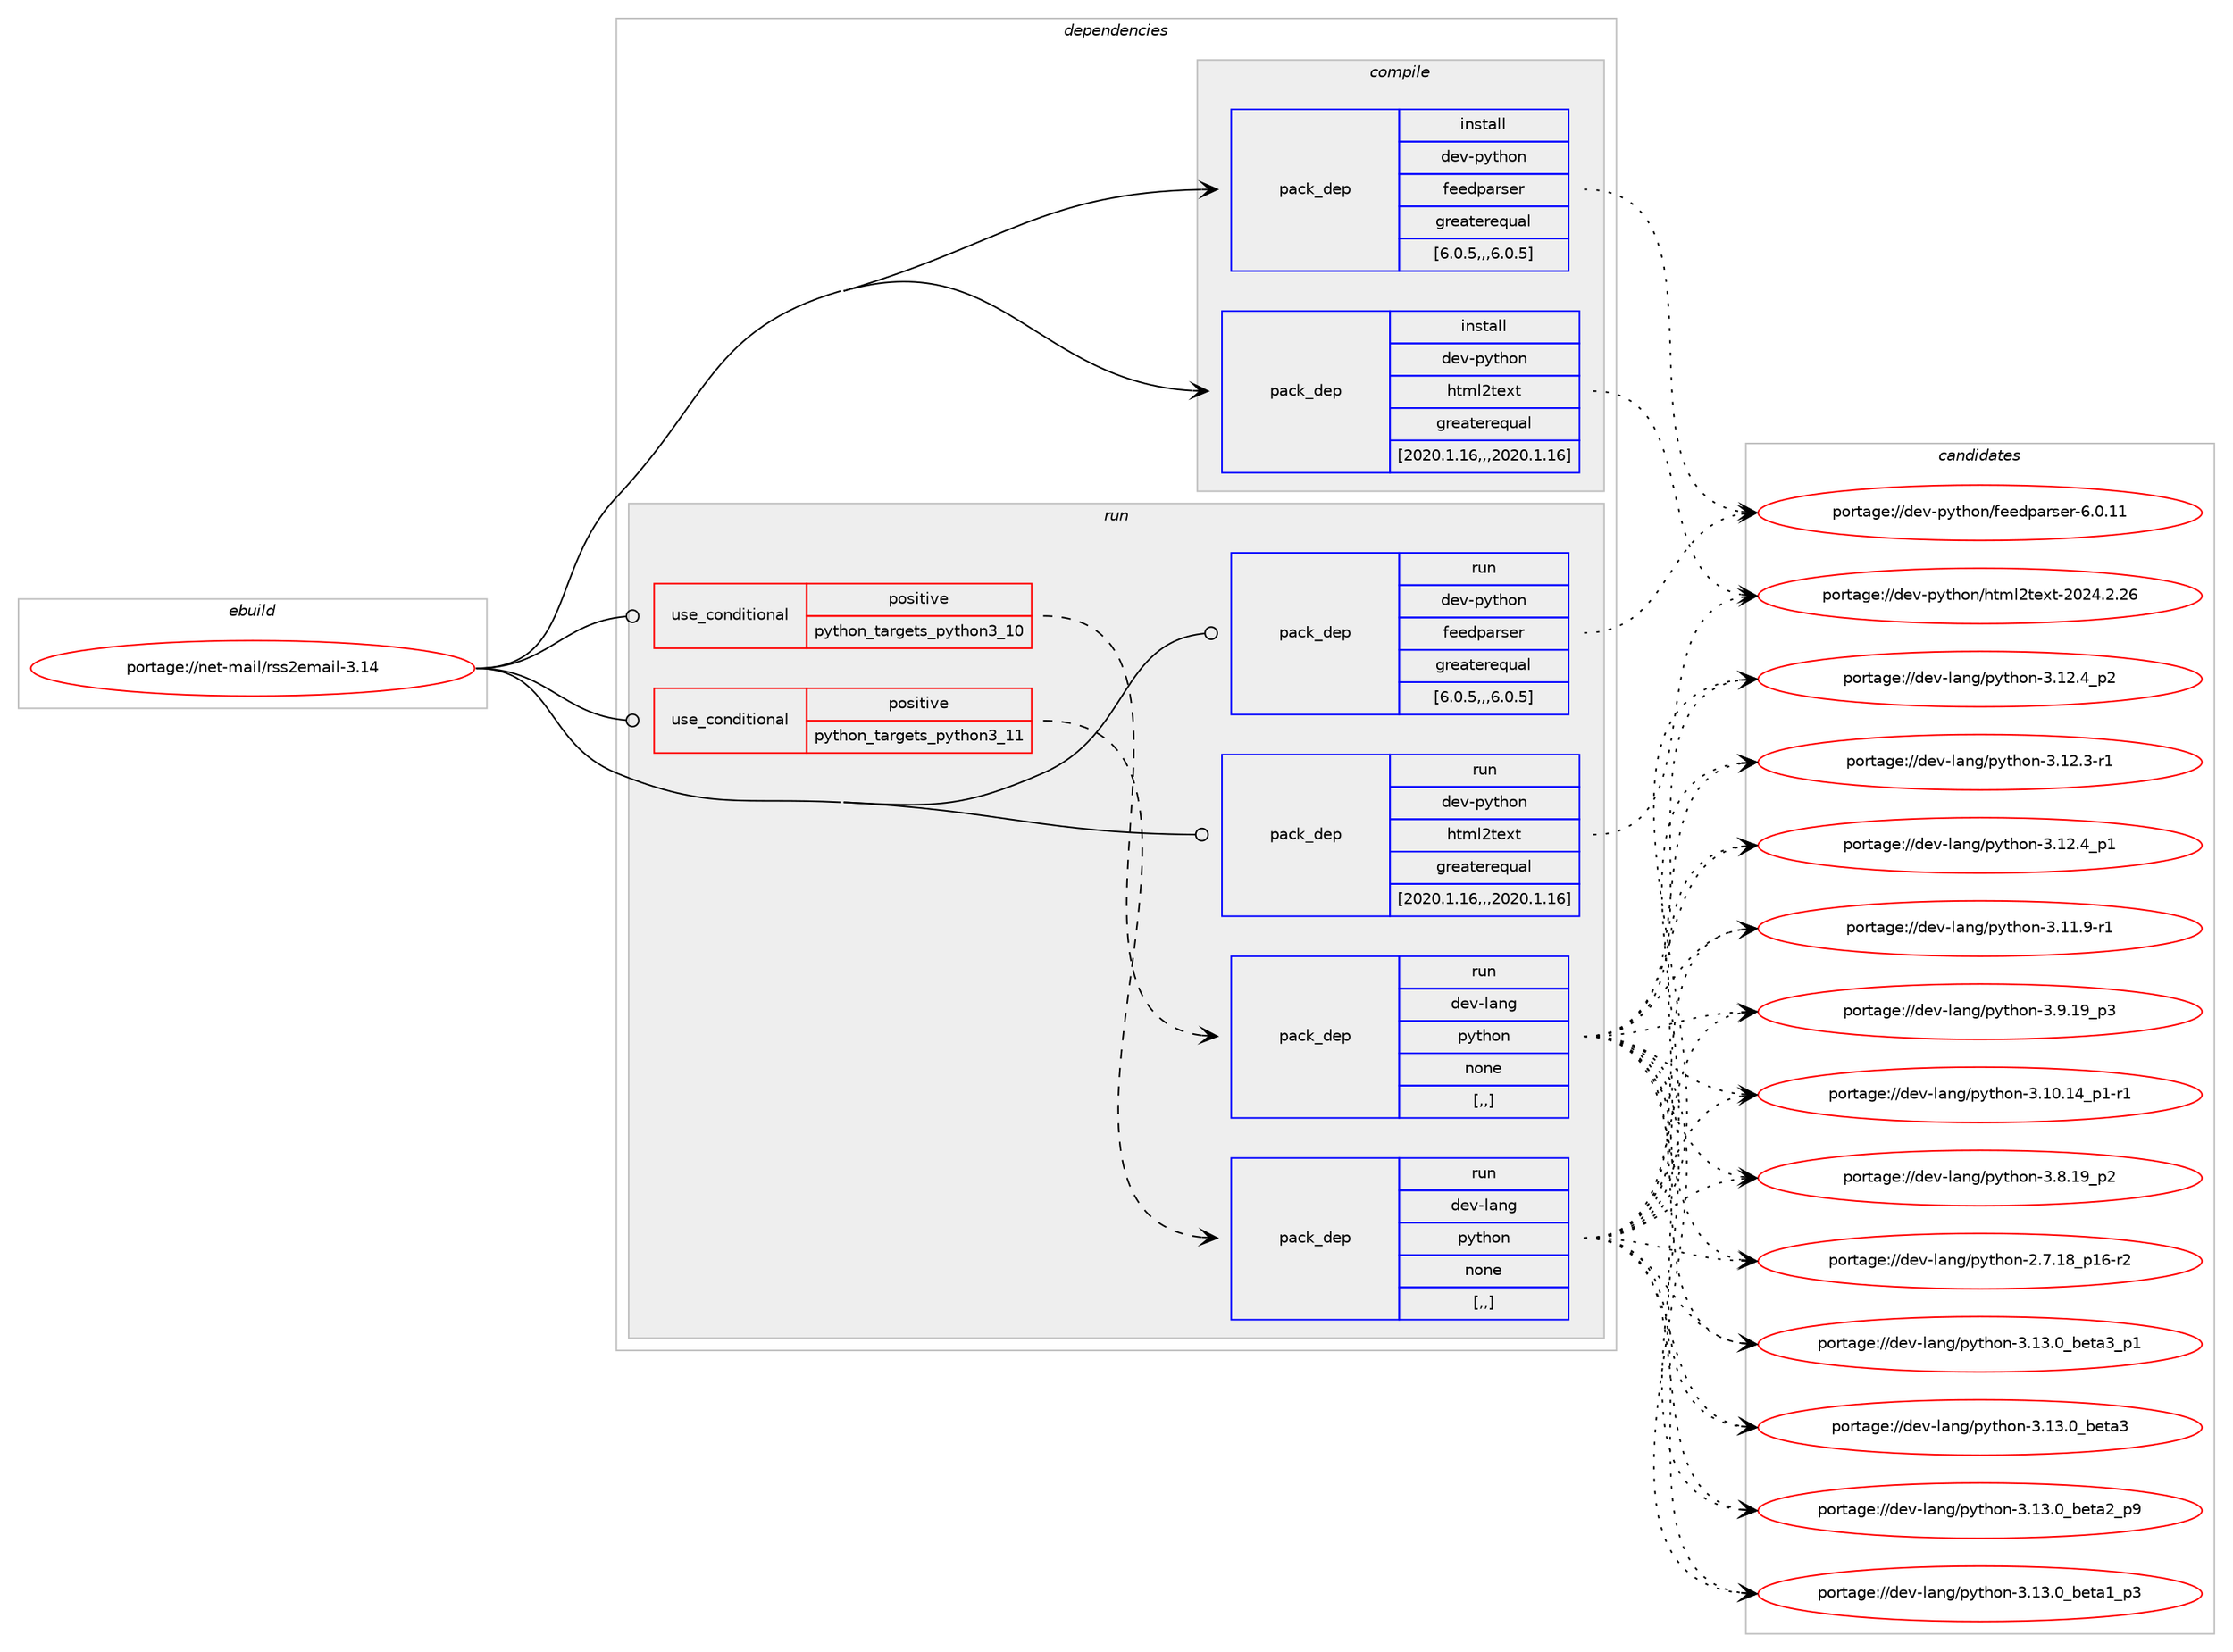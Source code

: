 digraph prolog {

# *************
# Graph options
# *************

newrank=true;
concentrate=true;
compound=true;
graph [rankdir=LR,fontname=Helvetica,fontsize=10,ranksep=1.5];#, ranksep=2.5, nodesep=0.2];
edge  [arrowhead=vee];
node  [fontname=Helvetica,fontsize=10];

# **********
# The ebuild
# **********

subgraph cluster_leftcol {
color=gray;
label=<<i>ebuild</i>>;
id [label="portage://net-mail/rss2email-3.14", color=red, width=4, href="../net-mail/rss2email-3.14.svg"];
}

# ****************
# The dependencies
# ****************

subgraph cluster_midcol {
color=gray;
label=<<i>dependencies</i>>;
subgraph cluster_compile {
fillcolor="#eeeeee";
style=filled;
label=<<i>compile</i>>;
subgraph pack265586 {
dependency363308 [label=<<TABLE BORDER="0" CELLBORDER="1" CELLSPACING="0" CELLPADDING="4" WIDTH="220"><TR><TD ROWSPAN="6" CELLPADDING="30">pack_dep</TD></TR><TR><TD WIDTH="110">install</TD></TR><TR><TD>dev-python</TD></TR><TR><TD>feedparser</TD></TR><TR><TD>greaterequal</TD></TR><TR><TD>[6.0.5,,,6.0.5]</TD></TR></TABLE>>, shape=none, color=blue];
}
id:e -> dependency363308:w [weight=20,style="solid",arrowhead="vee"];
subgraph pack265587 {
dependency363309 [label=<<TABLE BORDER="0" CELLBORDER="1" CELLSPACING="0" CELLPADDING="4" WIDTH="220"><TR><TD ROWSPAN="6" CELLPADDING="30">pack_dep</TD></TR><TR><TD WIDTH="110">install</TD></TR><TR><TD>dev-python</TD></TR><TR><TD>html2text</TD></TR><TR><TD>greaterequal</TD></TR><TR><TD>[2020.1.16,,,2020.1.16]</TD></TR></TABLE>>, shape=none, color=blue];
}
id:e -> dependency363309:w [weight=20,style="solid",arrowhead="vee"];
}
subgraph cluster_compileandrun {
fillcolor="#eeeeee";
style=filled;
label=<<i>compile and run</i>>;
}
subgraph cluster_run {
fillcolor="#eeeeee";
style=filled;
label=<<i>run</i>>;
subgraph cond95043 {
dependency363310 [label=<<TABLE BORDER="0" CELLBORDER="1" CELLSPACING="0" CELLPADDING="4"><TR><TD ROWSPAN="3" CELLPADDING="10">use_conditional</TD></TR><TR><TD>positive</TD></TR><TR><TD>python_targets_python3_10</TD></TR></TABLE>>, shape=none, color=red];
subgraph pack265588 {
dependency363311 [label=<<TABLE BORDER="0" CELLBORDER="1" CELLSPACING="0" CELLPADDING="4" WIDTH="220"><TR><TD ROWSPAN="6" CELLPADDING="30">pack_dep</TD></TR><TR><TD WIDTH="110">run</TD></TR><TR><TD>dev-lang</TD></TR><TR><TD>python</TD></TR><TR><TD>none</TD></TR><TR><TD>[,,]</TD></TR></TABLE>>, shape=none, color=blue];
}
dependency363310:e -> dependency363311:w [weight=20,style="dashed",arrowhead="vee"];
}
id:e -> dependency363310:w [weight=20,style="solid",arrowhead="odot"];
subgraph cond95044 {
dependency363312 [label=<<TABLE BORDER="0" CELLBORDER="1" CELLSPACING="0" CELLPADDING="4"><TR><TD ROWSPAN="3" CELLPADDING="10">use_conditional</TD></TR><TR><TD>positive</TD></TR><TR><TD>python_targets_python3_11</TD></TR></TABLE>>, shape=none, color=red];
subgraph pack265589 {
dependency363313 [label=<<TABLE BORDER="0" CELLBORDER="1" CELLSPACING="0" CELLPADDING="4" WIDTH="220"><TR><TD ROWSPAN="6" CELLPADDING="30">pack_dep</TD></TR><TR><TD WIDTH="110">run</TD></TR><TR><TD>dev-lang</TD></TR><TR><TD>python</TD></TR><TR><TD>none</TD></TR><TR><TD>[,,]</TD></TR></TABLE>>, shape=none, color=blue];
}
dependency363312:e -> dependency363313:w [weight=20,style="dashed",arrowhead="vee"];
}
id:e -> dependency363312:w [weight=20,style="solid",arrowhead="odot"];
subgraph pack265590 {
dependency363314 [label=<<TABLE BORDER="0" CELLBORDER="1" CELLSPACING="0" CELLPADDING="4" WIDTH="220"><TR><TD ROWSPAN="6" CELLPADDING="30">pack_dep</TD></TR><TR><TD WIDTH="110">run</TD></TR><TR><TD>dev-python</TD></TR><TR><TD>feedparser</TD></TR><TR><TD>greaterequal</TD></TR><TR><TD>[6.0.5,,,6.0.5]</TD></TR></TABLE>>, shape=none, color=blue];
}
id:e -> dependency363314:w [weight=20,style="solid",arrowhead="odot"];
subgraph pack265591 {
dependency363315 [label=<<TABLE BORDER="0" CELLBORDER="1" CELLSPACING="0" CELLPADDING="4" WIDTH="220"><TR><TD ROWSPAN="6" CELLPADDING="30">pack_dep</TD></TR><TR><TD WIDTH="110">run</TD></TR><TR><TD>dev-python</TD></TR><TR><TD>html2text</TD></TR><TR><TD>greaterequal</TD></TR><TR><TD>[2020.1.16,,,2020.1.16]</TD></TR></TABLE>>, shape=none, color=blue];
}
id:e -> dependency363315:w [weight=20,style="solid",arrowhead="odot"];
}
}

# **************
# The candidates
# **************

subgraph cluster_choices {
rank=same;
color=gray;
label=<<i>candidates</i>>;

subgraph choice265586 {
color=black;
nodesep=1;
choice10010111845112121116104111110471021011011001129711411510111445544648464949 [label="portage://dev-python/feedparser-6.0.11", color=red, width=4,href="../dev-python/feedparser-6.0.11.svg"];
dependency363308:e -> choice10010111845112121116104111110471021011011001129711411510111445544648464949:w [style=dotted,weight="100"];
}
subgraph choice265587 {
color=black;
nodesep=1;
choice10010111845112121116104111110471041161091085011610112011645504850524650465054 [label="portage://dev-python/html2text-2024.2.26", color=red, width=4,href="../dev-python/html2text-2024.2.26.svg"];
dependency363309:e -> choice10010111845112121116104111110471041161091085011610112011645504850524650465054:w [style=dotted,weight="100"];
}
subgraph choice265588 {
color=black;
nodesep=1;
choice10010111845108971101034711212111610411111045514649514648959810111697519511249 [label="portage://dev-lang/python-3.13.0_beta3_p1", color=red, width=4,href="../dev-lang/python-3.13.0_beta3_p1.svg"];
choice1001011184510897110103471121211161041111104551464951464895981011169751 [label="portage://dev-lang/python-3.13.0_beta3", color=red, width=4,href="../dev-lang/python-3.13.0_beta3.svg"];
choice10010111845108971101034711212111610411111045514649514648959810111697509511257 [label="portage://dev-lang/python-3.13.0_beta2_p9", color=red, width=4,href="../dev-lang/python-3.13.0_beta2_p9.svg"];
choice10010111845108971101034711212111610411111045514649514648959810111697499511251 [label="portage://dev-lang/python-3.13.0_beta1_p3", color=red, width=4,href="../dev-lang/python-3.13.0_beta1_p3.svg"];
choice100101118451089711010347112121116104111110455146495046529511250 [label="portage://dev-lang/python-3.12.4_p2", color=red, width=4,href="../dev-lang/python-3.12.4_p2.svg"];
choice100101118451089711010347112121116104111110455146495046529511249 [label="portage://dev-lang/python-3.12.4_p1", color=red, width=4,href="../dev-lang/python-3.12.4_p1.svg"];
choice100101118451089711010347112121116104111110455146495046514511449 [label="portage://dev-lang/python-3.12.3-r1", color=red, width=4,href="../dev-lang/python-3.12.3-r1.svg"];
choice100101118451089711010347112121116104111110455146494946574511449 [label="portage://dev-lang/python-3.11.9-r1", color=red, width=4,href="../dev-lang/python-3.11.9-r1.svg"];
choice100101118451089711010347112121116104111110455146494846495295112494511449 [label="portage://dev-lang/python-3.10.14_p1-r1", color=red, width=4,href="../dev-lang/python-3.10.14_p1-r1.svg"];
choice100101118451089711010347112121116104111110455146574649579511251 [label="portage://dev-lang/python-3.9.19_p3", color=red, width=4,href="../dev-lang/python-3.9.19_p3.svg"];
choice100101118451089711010347112121116104111110455146564649579511250 [label="portage://dev-lang/python-3.8.19_p2", color=red, width=4,href="../dev-lang/python-3.8.19_p2.svg"];
choice100101118451089711010347112121116104111110455046554649569511249544511450 [label="portage://dev-lang/python-2.7.18_p16-r2", color=red, width=4,href="../dev-lang/python-2.7.18_p16-r2.svg"];
dependency363311:e -> choice10010111845108971101034711212111610411111045514649514648959810111697519511249:w [style=dotted,weight="100"];
dependency363311:e -> choice1001011184510897110103471121211161041111104551464951464895981011169751:w [style=dotted,weight="100"];
dependency363311:e -> choice10010111845108971101034711212111610411111045514649514648959810111697509511257:w [style=dotted,weight="100"];
dependency363311:e -> choice10010111845108971101034711212111610411111045514649514648959810111697499511251:w [style=dotted,weight="100"];
dependency363311:e -> choice100101118451089711010347112121116104111110455146495046529511250:w [style=dotted,weight="100"];
dependency363311:e -> choice100101118451089711010347112121116104111110455146495046529511249:w [style=dotted,weight="100"];
dependency363311:e -> choice100101118451089711010347112121116104111110455146495046514511449:w [style=dotted,weight="100"];
dependency363311:e -> choice100101118451089711010347112121116104111110455146494946574511449:w [style=dotted,weight="100"];
dependency363311:e -> choice100101118451089711010347112121116104111110455146494846495295112494511449:w [style=dotted,weight="100"];
dependency363311:e -> choice100101118451089711010347112121116104111110455146574649579511251:w [style=dotted,weight="100"];
dependency363311:e -> choice100101118451089711010347112121116104111110455146564649579511250:w [style=dotted,weight="100"];
dependency363311:e -> choice100101118451089711010347112121116104111110455046554649569511249544511450:w [style=dotted,weight="100"];
}
subgraph choice265589 {
color=black;
nodesep=1;
choice10010111845108971101034711212111610411111045514649514648959810111697519511249 [label="portage://dev-lang/python-3.13.0_beta3_p1", color=red, width=4,href="../dev-lang/python-3.13.0_beta3_p1.svg"];
choice1001011184510897110103471121211161041111104551464951464895981011169751 [label="portage://dev-lang/python-3.13.0_beta3", color=red, width=4,href="../dev-lang/python-3.13.0_beta3.svg"];
choice10010111845108971101034711212111610411111045514649514648959810111697509511257 [label="portage://dev-lang/python-3.13.0_beta2_p9", color=red, width=4,href="../dev-lang/python-3.13.0_beta2_p9.svg"];
choice10010111845108971101034711212111610411111045514649514648959810111697499511251 [label="portage://dev-lang/python-3.13.0_beta1_p3", color=red, width=4,href="../dev-lang/python-3.13.0_beta1_p3.svg"];
choice100101118451089711010347112121116104111110455146495046529511250 [label="portage://dev-lang/python-3.12.4_p2", color=red, width=4,href="../dev-lang/python-3.12.4_p2.svg"];
choice100101118451089711010347112121116104111110455146495046529511249 [label="portage://dev-lang/python-3.12.4_p1", color=red, width=4,href="../dev-lang/python-3.12.4_p1.svg"];
choice100101118451089711010347112121116104111110455146495046514511449 [label="portage://dev-lang/python-3.12.3-r1", color=red, width=4,href="../dev-lang/python-3.12.3-r1.svg"];
choice100101118451089711010347112121116104111110455146494946574511449 [label="portage://dev-lang/python-3.11.9-r1", color=red, width=4,href="../dev-lang/python-3.11.9-r1.svg"];
choice100101118451089711010347112121116104111110455146494846495295112494511449 [label="portage://dev-lang/python-3.10.14_p1-r1", color=red, width=4,href="../dev-lang/python-3.10.14_p1-r1.svg"];
choice100101118451089711010347112121116104111110455146574649579511251 [label="portage://dev-lang/python-3.9.19_p3", color=red, width=4,href="../dev-lang/python-3.9.19_p3.svg"];
choice100101118451089711010347112121116104111110455146564649579511250 [label="portage://dev-lang/python-3.8.19_p2", color=red, width=4,href="../dev-lang/python-3.8.19_p2.svg"];
choice100101118451089711010347112121116104111110455046554649569511249544511450 [label="portage://dev-lang/python-2.7.18_p16-r2", color=red, width=4,href="../dev-lang/python-2.7.18_p16-r2.svg"];
dependency363313:e -> choice10010111845108971101034711212111610411111045514649514648959810111697519511249:w [style=dotted,weight="100"];
dependency363313:e -> choice1001011184510897110103471121211161041111104551464951464895981011169751:w [style=dotted,weight="100"];
dependency363313:e -> choice10010111845108971101034711212111610411111045514649514648959810111697509511257:w [style=dotted,weight="100"];
dependency363313:e -> choice10010111845108971101034711212111610411111045514649514648959810111697499511251:w [style=dotted,weight="100"];
dependency363313:e -> choice100101118451089711010347112121116104111110455146495046529511250:w [style=dotted,weight="100"];
dependency363313:e -> choice100101118451089711010347112121116104111110455146495046529511249:w [style=dotted,weight="100"];
dependency363313:e -> choice100101118451089711010347112121116104111110455146495046514511449:w [style=dotted,weight="100"];
dependency363313:e -> choice100101118451089711010347112121116104111110455146494946574511449:w [style=dotted,weight="100"];
dependency363313:e -> choice100101118451089711010347112121116104111110455146494846495295112494511449:w [style=dotted,weight="100"];
dependency363313:e -> choice100101118451089711010347112121116104111110455146574649579511251:w [style=dotted,weight="100"];
dependency363313:e -> choice100101118451089711010347112121116104111110455146564649579511250:w [style=dotted,weight="100"];
dependency363313:e -> choice100101118451089711010347112121116104111110455046554649569511249544511450:w [style=dotted,weight="100"];
}
subgraph choice265590 {
color=black;
nodesep=1;
choice10010111845112121116104111110471021011011001129711411510111445544648464949 [label="portage://dev-python/feedparser-6.0.11", color=red, width=4,href="../dev-python/feedparser-6.0.11.svg"];
dependency363314:e -> choice10010111845112121116104111110471021011011001129711411510111445544648464949:w [style=dotted,weight="100"];
}
subgraph choice265591 {
color=black;
nodesep=1;
choice10010111845112121116104111110471041161091085011610112011645504850524650465054 [label="portage://dev-python/html2text-2024.2.26", color=red, width=4,href="../dev-python/html2text-2024.2.26.svg"];
dependency363315:e -> choice10010111845112121116104111110471041161091085011610112011645504850524650465054:w [style=dotted,weight="100"];
}
}

}
